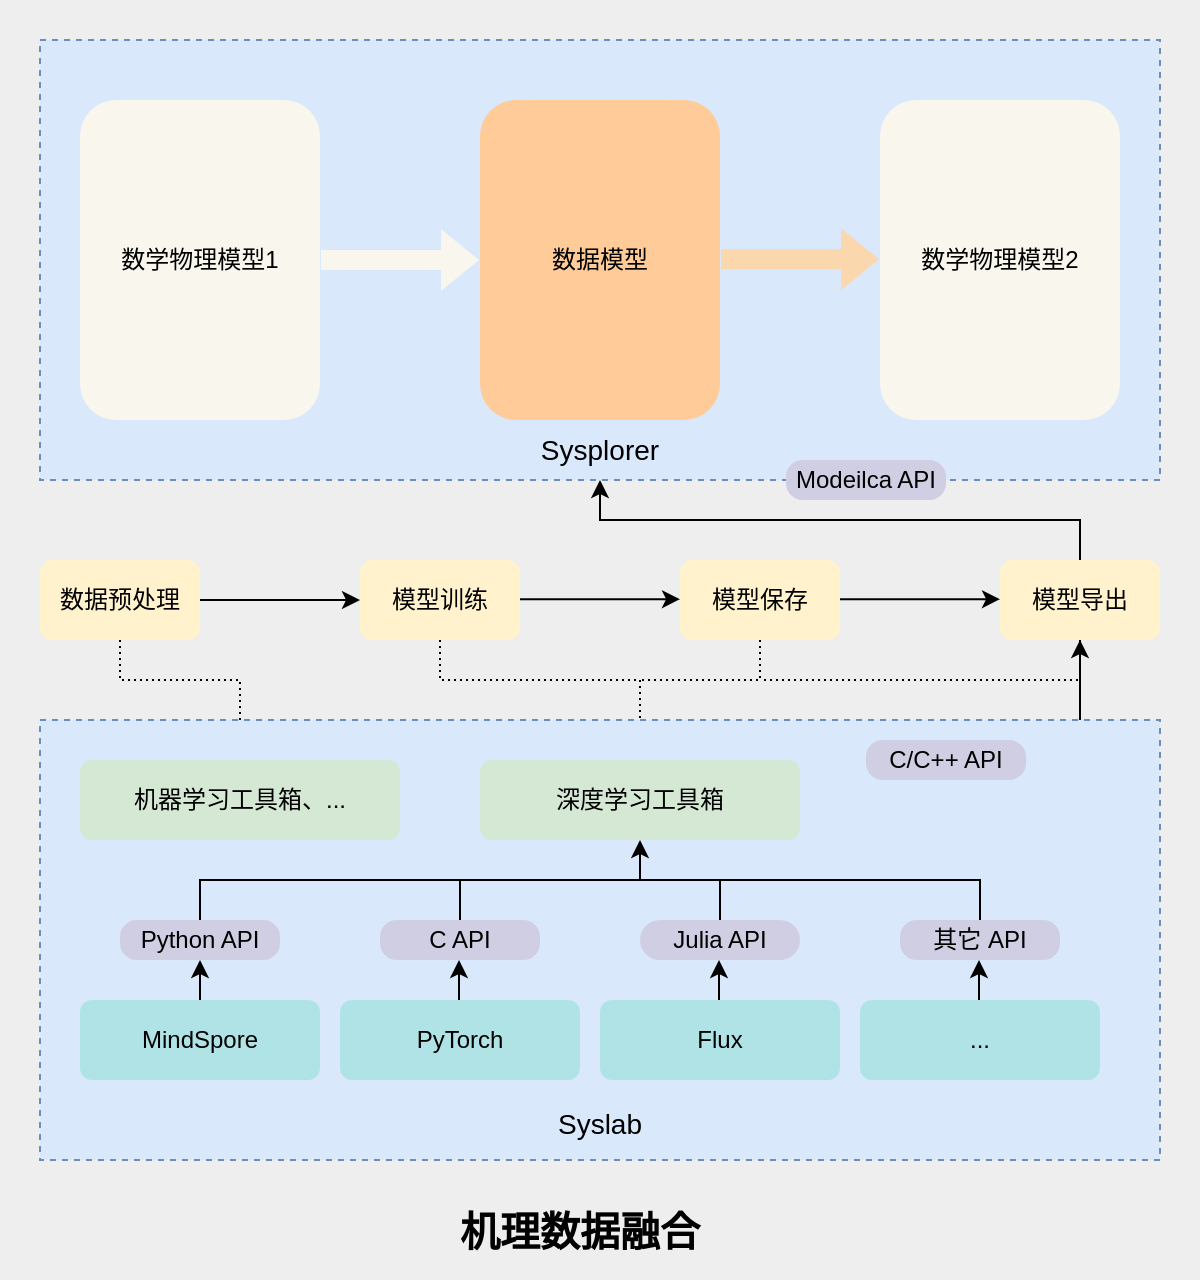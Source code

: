 <mxfile version="12.9.3" type="device"><diagram id="v1zX0VG8472gmwkvHDjo" name="第 1 页"><mxGraphModel dx="1915" dy="920" grid="1" gridSize="10" guides="1" tooltips="1" connect="1" arrows="1" fold="1" page="1" pageScale="1" pageWidth="827" pageHeight="1169" math="0" shadow="0"><root><mxCell id="0"/><mxCell id="1" parent="0"/><mxCell id="hBJUe9uaI8a2I69sr7Yy-47" value="" style="rounded=0;whiteSpace=wrap;html=1;fillColor=#eeeeee;strokeColor=none;comic=0;shadow=0;" parent="1" vertex="1"><mxGeometry x="-20" y="60" width="600" height="640" as="geometry"/></mxCell><mxCell id="hBJUe9uaI8a2I69sr7Yy-15" value="数据预处理" style="rounded=1;whiteSpace=wrap;html=1;fillColor=#fff2cc;strokeColor=none;comic=0;shadow=0;" parent="1" vertex="1"><mxGeometry y="340" width="80" height="40" as="geometry"/></mxCell><mxCell id="hBJUe9uaI8a2I69sr7Yy-16" value="模型训练" style="rounded=1;whiteSpace=wrap;html=1;fillColor=#fff2cc;strokeColor=none;comic=0;shadow=0;" parent="1" vertex="1"><mxGeometry x="160" y="340" width="80" height="40" as="geometry"/></mxCell><mxCell id="hBJUe9uaI8a2I69sr7Yy-17" value="模型保存" style="rounded=1;whiteSpace=wrap;html=1;fillColor=#fff2cc;strokeColor=none;comic=0;shadow=0;" parent="1" vertex="1"><mxGeometry x="320" y="340" width="80" height="40" as="geometry"/></mxCell><mxCell id="hBJUe9uaI8a2I69sr7Yy-18" value="模型导出" style="rounded=1;whiteSpace=wrap;html=1;fillColor=#fff2cc;strokeColor=none;comic=0;shadow=0;" parent="1" vertex="1"><mxGeometry x="480" y="340" width="80" height="40" as="geometry"/></mxCell><mxCell id="hBJUe9uaI8a2I69sr7Yy-24" value="&lt;br&gt;&lt;br&gt;&lt;br&gt;&lt;br&gt;&lt;br&gt;&lt;br&gt;&lt;br&gt;&lt;br&gt;&lt;br&gt;&lt;br&gt;&lt;br&gt;&lt;br&gt;&lt;font style=&quot;font-size: 14px&quot;&gt;&lt;br&gt;Sysplorer&lt;/font&gt;" style="rounded=0;whiteSpace=wrap;html=1;dashed=1;align=center;fillColor=#dae8fc;strokeColor=#6c8ebf;comic=0;shadow=0;" parent="1" vertex="1"><mxGeometry y="80" width="560" height="220" as="geometry"/></mxCell><mxCell id="hBJUe9uaI8a2I69sr7Yy-41" value="数学物理模型1" style="rounded=1;whiteSpace=wrap;html=1;fillColor=#f9f7ed;strokeColor=none;comic=0;shadow=0;" parent="1" vertex="1"><mxGeometry x="20" y="110" width="120" height="160" as="geometry"/></mxCell><mxCell id="hBJUe9uaI8a2I69sr7Yy-42" value="数据模型" style="rounded=1;whiteSpace=wrap;html=1;fillColor=#ffcc99;strokeColor=none;comic=0;shadow=0;" parent="1" vertex="1"><mxGeometry x="220" y="110" width="120" height="160" as="geometry"/></mxCell><mxCell id="hBJUe9uaI8a2I69sr7Yy-43" value="数学物理模型2" style="rounded=1;whiteSpace=wrap;html=1;fillColor=#f9f7ed;strokeColor=none;comic=0;shadow=0;" parent="1" vertex="1"><mxGeometry x="420" y="110" width="120" height="160" as="geometry"/></mxCell><mxCell id="hBJUe9uaI8a2I69sr7Yy-44" value="" style="endArrow=classic;html=1;entryX=0.5;entryY=1;entryDx=0;entryDy=0;rounded=0;comic=0;shadow=0;" parent="1" target="hBJUe9uaI8a2I69sr7Yy-24" edge="1"><mxGeometry width="50" height="50" relative="1" as="geometry"><mxPoint x="520" y="340" as="sourcePoint"/><mxPoint x="570" y="290" as="targetPoint"/><Array as="points"><mxPoint x="520" y="320"/><mxPoint x="280" y="320"/></Array></mxGeometry></mxCell><mxCell id="hBJUe9uaI8a2I69sr7Yy-45" value="" style="shape=flexArrow;endArrow=classic;html=1;entryX=0;entryY=0.5;entryDx=0;entryDy=0;comic=0;shadow=0;fillColor=#f9f7ed;strokeColor=none;" parent="1" target="hBJUe9uaI8a2I69sr7Yy-42" edge="1"><mxGeometry width="50" height="50" relative="1" as="geometry"><mxPoint x="140" y="190" as="sourcePoint"/><mxPoint x="190" y="140" as="targetPoint"/></mxGeometry></mxCell><mxCell id="hBJUe9uaI8a2I69sr7Yy-46" value="" style="shape=flexArrow;endArrow=classic;html=1;entryX=0;entryY=0.5;entryDx=0;entryDy=0;comic=0;shadow=0;fillColor=#fad7ac;strokeColor=none;" parent="1" edge="1"><mxGeometry width="50" height="50" relative="1" as="geometry"><mxPoint x="340.0" y="189.58" as="sourcePoint"/><mxPoint x="420.0" y="189.58" as="targetPoint"/></mxGeometry></mxCell><mxCell id="hBJUe9uaI8a2I69sr7Yy-49" value="" style="endArrow=classic;html=1;entryX=0;entryY=0.5;entryDx=0;entryDy=0;comic=0;shadow=0;" parent="1" source="hBJUe9uaI8a2I69sr7Yy-15" target="hBJUe9uaI8a2I69sr7Yy-16" edge="1"><mxGeometry width="50" height="50" relative="1" as="geometry"><mxPoint x="80" y="410" as="sourcePoint"/><mxPoint x="150.711" y="360" as="targetPoint"/></mxGeometry></mxCell><mxCell id="hBJUe9uaI8a2I69sr7Yy-50" value="" style="endArrow=classic;html=1;entryX=0;entryY=0.5;entryDx=0;entryDy=0;comic=0;shadow=0;" parent="1" edge="1"><mxGeometry width="50" height="50" relative="1" as="geometry"><mxPoint x="240" y="359.58" as="sourcePoint"/><mxPoint x="320.0" y="359.58" as="targetPoint"/></mxGeometry></mxCell><mxCell id="hBJUe9uaI8a2I69sr7Yy-51" value="" style="endArrow=classic;html=1;entryX=0;entryY=0.5;entryDx=0;entryDy=0;comic=0;shadow=0;" parent="1" edge="1"><mxGeometry width="50" height="50" relative="1" as="geometry"><mxPoint x="400" y="359.58" as="sourcePoint"/><mxPoint x="480.0" y="359.58" as="targetPoint"/></mxGeometry></mxCell><mxCell id="hBJUe9uaI8a2I69sr7Yy-52" value="" style="endArrow=classic;html=1;entryX=0.5;entryY=0;entryDx=0;entryDy=0;rounded=0;dashed=1;dashPattern=1 2;comic=0;shadow=0;" parent="1" target="hBJUe9uaI8a2I69sr7Yy-19" edge="1"><mxGeometry width="50" height="50" relative="1" as="geometry"><mxPoint x="40" y="380" as="sourcePoint"/><mxPoint x="90" y="330" as="targetPoint"/><Array as="points"><mxPoint x="40" y="400"/><mxPoint x="100" y="400"/></Array></mxGeometry></mxCell><mxCell id="hBJUe9uaI8a2I69sr7Yy-53" value="" style="endArrow=classic;html=1;dashed=1;dashPattern=1 2;entryX=0.5;entryY=0;entryDx=0;entryDy=0;rounded=0;comic=0;shadow=0;" parent="1" target="hBJUe9uaI8a2I69sr7Yy-4" edge="1"><mxGeometry width="50" height="50" relative="1" as="geometry"><mxPoint x="200" y="380" as="sourcePoint"/><mxPoint x="250" y="330" as="targetPoint"/><Array as="points"><mxPoint x="200" y="400"/><mxPoint x="300" y="400"/></Array></mxGeometry></mxCell><mxCell id="hBJUe9uaI8a2I69sr7Yy-55" value="" style="endArrow=none;html=1;dashed=1;dashPattern=1 2;rounded=0;comic=0;shadow=0;" parent="1" edge="1"><mxGeometry width="50" height="50" relative="1" as="geometry"><mxPoint x="360" y="380" as="sourcePoint"/><mxPoint x="300" y="400" as="targetPoint"/><Array as="points"><mxPoint x="360" y="400"/></Array></mxGeometry></mxCell><mxCell id="hBJUe9uaI8a2I69sr7Yy-56" value="" style="endArrow=none;html=1;dashed=1;dashPattern=1 2;rounded=0;comic=0;shadow=0;" parent="1" edge="1"><mxGeometry width="50" height="50" relative="1" as="geometry"><mxPoint x="520" y="380" as="sourcePoint"/><mxPoint x="360" y="400" as="targetPoint"/><Array as="points"><mxPoint x="520" y="400"/></Array></mxGeometry></mxCell><mxCell id="hBJUe9uaI8a2I69sr7Yy-57" value="" style="endArrow=classic;html=1;rounded=0;comic=0;shadow=0;" parent="1" source="hBJUe9uaI8a2I69sr7Yy-4" edge="1"><mxGeometry width="50" height="50" relative="1" as="geometry"><mxPoint x="380" y="510" as="sourcePoint"/><mxPoint x="520" y="380" as="targetPoint"/><Array as="points"><mxPoint x="520" y="460"/></Array></mxGeometry></mxCell><mxCell id="2IP_R-w09xy_YnZX0zGK-3" value="Modeilca API" style="rounded=1;whiteSpace=wrap;html=1;arcSize=42;fillColor=#d0cee2;strokeColor=none;comic=0;shadow=0;" parent="1" vertex="1"><mxGeometry x="373" y="290" width="80" height="20" as="geometry"/></mxCell><mxCell id="P5dkMQVgFvPnl0RPevOk-1" value="&lt;b&gt;机理数据融合&lt;/b&gt;" style="rounded=1;whiteSpace=wrap;html=1;fontSize=20;strokeColor=none;fillColor=#eeeeee;comic=0;shadow=0;" parent="1" vertex="1"><mxGeometry x="100" y="650" width="340" height="50" as="geometry"/></mxCell><mxCell id="6d-JPYBNQGplJ8OLl9jR-1" value="" style="group;comic=0;glass=0;shadow=0;" parent="1" vertex="1" connectable="0"><mxGeometry y="420" width="560" height="220" as="geometry"/></mxCell><mxCell id="hBJUe9uaI8a2I69sr7Yy-23" value="&lt;font style=&quot;font-size: 14px&quot;&gt;&lt;br&gt;&lt;br&gt;&lt;br&gt;&lt;br&gt;&lt;br&gt;&lt;br&gt;&lt;br&gt;&lt;br&gt;&lt;br&gt;&lt;br&gt;&lt;br&gt;Syslab&lt;/font&gt;" style="rounded=0;whiteSpace=wrap;html=1;dashed=1;align=center;fillColor=#dae8fc;strokeColor=#6c8ebf;comic=0;shadow=0;" parent="6d-JPYBNQGplJ8OLl9jR-1" vertex="1"><mxGeometry width="560" height="220" as="geometry"/></mxCell><mxCell id="hBJUe9uaI8a2I69sr7Yy-1" value="MindSpore" style="rounded=1;whiteSpace=wrap;html=1;fillColor=#b0e3e6;strokeColor=none;comic=0;shadow=0;" parent="6d-JPYBNQGplJ8OLl9jR-1" vertex="1"><mxGeometry x="20" y="140" width="120" height="40" as="geometry"/></mxCell><mxCell id="hBJUe9uaI8a2I69sr7Yy-2" value="PyTorch" style="rounded=1;whiteSpace=wrap;html=1;fillColor=#b0e3e6;strokeColor=none;comic=0;shadow=0;" parent="6d-JPYBNQGplJ8OLl9jR-1" vertex="1"><mxGeometry x="150" y="140" width="120" height="40" as="geometry"/></mxCell><mxCell id="hBJUe9uaI8a2I69sr7Yy-3" value="..." style="rounded=1;whiteSpace=wrap;html=1;fillColor=#b0e3e6;strokeColor=none;comic=0;shadow=0;" parent="6d-JPYBNQGplJ8OLl9jR-1" vertex="1"><mxGeometry x="410" y="140" width="120" height="40" as="geometry"/></mxCell><mxCell id="hBJUe9uaI8a2I69sr7Yy-4" value="深度学习工具箱" style="rounded=1;whiteSpace=wrap;html=1;fillColor=#d5e8d4;strokeColor=none;comic=0;shadow=0;" parent="6d-JPYBNQGplJ8OLl9jR-1" vertex="1"><mxGeometry x="220" y="20" width="160" height="40" as="geometry"/></mxCell><mxCell id="hBJUe9uaI8a2I69sr7Yy-5" value="Python API" style="rounded=1;whiteSpace=wrap;html=1;arcSize=42;fillColor=#d0cee2;strokeColor=none;comic=0;shadow=0;" parent="6d-JPYBNQGplJ8OLl9jR-1" vertex="1"><mxGeometry x="40" y="100" width="80" height="20" as="geometry"/></mxCell><mxCell id="hBJUe9uaI8a2I69sr7Yy-6" value="" style="endArrow=classic;html=1;exitX=0.5;exitY=0;exitDx=0;exitDy=0;entryX=0.5;entryY=1;entryDx=0;entryDy=0;comic=0;shadow=0;" parent="6d-JPYBNQGplJ8OLl9jR-1" source="hBJUe9uaI8a2I69sr7Yy-1" target="hBJUe9uaI8a2I69sr7Yy-5" edge="1"><mxGeometry width="50" height="50" relative="1" as="geometry"><mxPoint x="300" y="90" as="sourcePoint"/><mxPoint x="350" y="40" as="targetPoint"/></mxGeometry></mxCell><mxCell id="hBJUe9uaI8a2I69sr7Yy-8" value="C API" style="rounded=1;whiteSpace=wrap;html=1;arcSize=42;fillColor=#d0cee2;strokeColor=none;comic=0;shadow=0;" parent="6d-JPYBNQGplJ8OLl9jR-1" vertex="1"><mxGeometry x="170" y="100" width="80" height="20" as="geometry"/></mxCell><mxCell id="hBJUe9uaI8a2I69sr7Yy-9" value="其它 API" style="rounded=1;whiteSpace=wrap;html=1;arcSize=42;fillColor=#d0cee2;strokeColor=none;comic=0;shadow=0;" parent="6d-JPYBNQGplJ8OLl9jR-1" vertex="1"><mxGeometry x="430" y="100" width="80" height="20" as="geometry"/></mxCell><mxCell id="hBJUe9uaI8a2I69sr7Yy-10" value="" style="endArrow=classic;html=1;exitX=0.5;exitY=0;exitDx=0;exitDy=0;entryX=0.5;entryY=1;entryDx=0;entryDy=0;comic=0;shadow=0;" parent="6d-JPYBNQGplJ8OLl9jR-1" edge="1"><mxGeometry width="50" height="50" relative="1" as="geometry"><mxPoint x="209.5" y="140" as="sourcePoint"/><mxPoint x="209.5" y="120" as="targetPoint"/></mxGeometry></mxCell><mxCell id="hBJUe9uaI8a2I69sr7Yy-11" value="" style="endArrow=classic;html=1;exitX=0.5;exitY=0;exitDx=0;exitDy=0;entryX=0.5;entryY=1;entryDx=0;entryDy=0;comic=0;shadow=0;" parent="6d-JPYBNQGplJ8OLl9jR-1" edge="1"><mxGeometry width="50" height="50" relative="1" as="geometry"><mxPoint x="469.5" y="140" as="sourcePoint"/><mxPoint x="469.5" y="120" as="targetPoint"/></mxGeometry></mxCell><mxCell id="hBJUe9uaI8a2I69sr7Yy-12" value="" style="endArrow=classic;html=1;comic=0;shadow=0;" parent="6d-JPYBNQGplJ8OLl9jR-1" edge="1"><mxGeometry width="50" height="50" relative="1" as="geometry"><mxPoint x="300" y="80" as="sourcePoint"/><mxPoint x="300" y="60" as="targetPoint"/></mxGeometry></mxCell><mxCell id="hBJUe9uaI8a2I69sr7Yy-19" value="机器学习工具箱、..." style="rounded=1;whiteSpace=wrap;html=1;fillColor=#d5e8d4;strokeColor=none;comic=0;shadow=0;" parent="6d-JPYBNQGplJ8OLl9jR-1" vertex="1"><mxGeometry x="20" y="20" width="160" height="40" as="geometry"/></mxCell><mxCell id="hBJUe9uaI8a2I69sr7Yy-58" value="" style="endArrow=none;html=1;exitX=0.5;exitY=0;exitDx=0;exitDy=0;rounded=0;comic=0;shadow=0;" parent="6d-JPYBNQGplJ8OLl9jR-1" source="hBJUe9uaI8a2I69sr7Yy-5" edge="1"><mxGeometry width="50" height="50" relative="1" as="geometry"><mxPoint x="170" y="10" as="sourcePoint"/><mxPoint x="300" y="80" as="targetPoint"/><Array as="points"><mxPoint x="80" y="80"/><mxPoint x="140" y="80"/></Array></mxGeometry></mxCell><mxCell id="hBJUe9uaI8a2I69sr7Yy-59" value="" style="endArrow=none;html=1;entryX=0.5;entryY=0;entryDx=0;entryDy=0;rounded=0;comic=0;shadow=0;" parent="6d-JPYBNQGplJ8OLl9jR-1" target="hBJUe9uaI8a2I69sr7Yy-9" edge="1"><mxGeometry width="50" height="50" relative="1" as="geometry"><mxPoint x="300" y="80" as="sourcePoint"/><mxPoint x="460" y="50" as="targetPoint"/><Array as="points"><mxPoint x="460" y="80"/><mxPoint x="470" y="80"/></Array></mxGeometry></mxCell><mxCell id="2IP_R-w09xy_YnZX0zGK-2" value="C/C++ API" style="rounded=1;whiteSpace=wrap;html=1;arcSize=42;fillColor=#d0cee2;strokeColor=none;comic=0;shadow=0;" parent="6d-JPYBNQGplJ8OLl9jR-1" vertex="1"><mxGeometry x="413" y="10" width="80" height="20" as="geometry"/></mxCell><mxCell id="ZMuMoLV3t0oxDYH2Lb8Z-1" value="" style="endArrow=none;html=1;" parent="6d-JPYBNQGplJ8OLl9jR-1" edge="1"><mxGeometry width="50" height="50" relative="1" as="geometry"><mxPoint x="210" y="100" as="sourcePoint"/><mxPoint x="210" y="80" as="targetPoint"/></mxGeometry></mxCell><mxCell id="ZMuMoLV3t0oxDYH2Lb8Z-20" value="Flux" style="rounded=1;whiteSpace=wrap;html=1;fillColor=#b0e3e6;strokeColor=none;comic=0;shadow=0;" parent="6d-JPYBNQGplJ8OLl9jR-1" vertex="1"><mxGeometry x="280" y="140" width="120" height="40" as="geometry"/></mxCell><mxCell id="ZMuMoLV3t0oxDYH2Lb8Z-21" value="" style="endArrow=classic;html=1;exitX=0.5;exitY=0;exitDx=0;exitDy=0;entryX=0.5;entryY=1;entryDx=0;entryDy=0;comic=0;shadow=0;" parent="6d-JPYBNQGplJ8OLl9jR-1" edge="1"><mxGeometry width="50" height="50" relative="1" as="geometry"><mxPoint x="339.5" y="140" as="sourcePoint"/><mxPoint x="339.5" y="120" as="targetPoint"/></mxGeometry></mxCell><mxCell id="ZMuMoLV3t0oxDYH2Lb8Z-22" value="Julia API" style="rounded=1;whiteSpace=wrap;html=1;arcSize=50;fillColor=#d0cee2;strokeColor=none;comic=0;shadow=0;" parent="6d-JPYBNQGplJ8OLl9jR-1" vertex="1"><mxGeometry x="300" y="100" width="80" height="20" as="geometry"/></mxCell><mxCell id="ZMuMoLV3t0oxDYH2Lb8Z-23" value="" style="endArrow=none;html=1;" parent="6d-JPYBNQGplJ8OLl9jR-1" edge="1"><mxGeometry width="50" height="50" relative="1" as="geometry"><mxPoint x="340" y="100" as="sourcePoint"/><mxPoint x="340" y="80" as="targetPoint"/></mxGeometry></mxCell></root></mxGraphModel></diagram></mxfile>